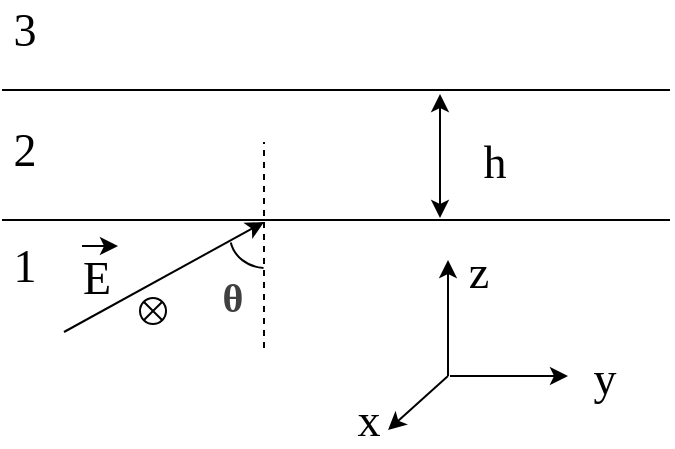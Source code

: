 <mxfile version="14.2.9" type="github">
  <diagram id="IpXtv5JcsFmNWFsp07GZ" name="Page-1">
    <mxGraphModel dx="716" dy="378" grid="0" gridSize="10" guides="1" tooltips="1" connect="1" arrows="1" fold="1" page="1" pageScale="1" pageWidth="827" pageHeight="1169" math="0" shadow="0">
      <root>
        <mxCell id="0" />
        <mxCell id="1" parent="0" />
        <mxCell id="ljF8R5CVYEsb0yx4XjRm-2" value="" style="endArrow=none;html=1;" edge="1" parent="1">
          <mxGeometry width="50" height="50" relative="1" as="geometry">
            <mxPoint x="166" y="260" as="sourcePoint" />
            <mxPoint x="500" y="260" as="targetPoint" />
          </mxGeometry>
        </mxCell>
        <mxCell id="ljF8R5CVYEsb0yx4XjRm-3" value="" style="endArrow=none;html=1;" edge="1" parent="1">
          <mxGeometry width="50" height="50" relative="1" as="geometry">
            <mxPoint x="166" y="325" as="sourcePoint" />
            <mxPoint x="500" y="325" as="targetPoint" />
          </mxGeometry>
        </mxCell>
        <mxCell id="ljF8R5CVYEsb0yx4XjRm-5" value="" style="endArrow=classic;html=1;" edge="1" parent="1">
          <mxGeometry width="50" height="50" relative="1" as="geometry">
            <mxPoint x="197" y="381" as="sourcePoint" />
            <mxPoint x="297" y="326" as="targetPoint" />
          </mxGeometry>
        </mxCell>
        <mxCell id="ljF8R5CVYEsb0yx4XjRm-6" value="" style="endArrow=none;dashed=1;html=1;" edge="1" parent="1">
          <mxGeometry width="50" height="50" relative="1" as="geometry">
            <mxPoint x="297" y="389" as="sourcePoint" />
            <mxPoint x="297" y="286" as="targetPoint" />
          </mxGeometry>
        </mxCell>
        <mxCell id="ljF8R5CVYEsb0yx4XjRm-7" value="" style="verticalLabelPosition=bottom;verticalAlign=top;html=1;shape=mxgraph.basic.arc;startAngle=0.511;endAngle=0.717;" vertex="1" parent="1">
          <mxGeometry x="280" y="317" width="36" height="32" as="geometry" />
        </mxCell>
        <mxCell id="ljF8R5CVYEsb0yx4XjRm-9" value="&lt;font face=&quot;Times New Roman&quot; style=&quot;font-size: 23px&quot;&gt;3&lt;/font&gt;" style="text;html=1;resizable=0;autosize=1;align=center;verticalAlign=middle;points=[];fillColor=none;strokeColor=none;rounded=0;" vertex="1" parent="1">
          <mxGeometry x="166" y="219" width="21" height="21" as="geometry" />
        </mxCell>
        <mxCell id="ljF8R5CVYEsb0yx4XjRm-10" value="&lt;font face=&quot;Times New Roman&quot; style=&quot;font-size: 23px&quot;&gt;2&lt;/font&gt;" style="text;html=1;resizable=0;autosize=1;align=center;verticalAlign=middle;points=[];fillColor=none;strokeColor=none;rounded=0;" vertex="1" parent="1">
          <mxGeometry x="166" y="279" width="21" height="21" as="geometry" />
        </mxCell>
        <mxCell id="ljF8R5CVYEsb0yx4XjRm-11" value="&lt;font face=&quot;Times New Roman&quot; style=&quot;font-size: 23px&quot;&gt;1&lt;/font&gt;" style="text;html=1;resizable=0;autosize=1;align=center;verticalAlign=middle;points=[];fillColor=none;strokeColor=none;rounded=0;" vertex="1" parent="1">
          <mxGeometry x="166" y="337" width="21" height="21" as="geometry" />
        </mxCell>
        <mxCell id="ljF8R5CVYEsb0yx4XjRm-13" value="&lt;font face=&quot;Times New Roman&quot; style=&quot;font-size: 23px&quot;&gt;E&lt;/font&gt;" style="text;html=1;resizable=0;autosize=1;align=center;verticalAlign=middle;points=[];fillColor=none;strokeColor=none;rounded=0;" vertex="1" parent="1">
          <mxGeometry x="201" y="343" width="24" height="21" as="geometry" />
        </mxCell>
        <mxCell id="ljF8R5CVYEsb0yx4XjRm-14" value="" style="endArrow=classic;html=1;" edge="1" parent="1">
          <mxGeometry width="50" height="50" relative="1" as="geometry">
            <mxPoint x="206" y="338" as="sourcePoint" />
            <mxPoint x="224" y="338" as="targetPoint" />
          </mxGeometry>
        </mxCell>
        <mxCell id="ljF8R5CVYEsb0yx4XjRm-16" value="" style="verticalLabelPosition=bottom;verticalAlign=top;html=1;shape=mxgraph.flowchart.or;" vertex="1" parent="1">
          <mxGeometry x="235" y="364" width="13" height="13" as="geometry" />
        </mxCell>
        <mxCell id="ljF8R5CVYEsb0yx4XjRm-18" value="&lt;h1 class=&quot;heading&quot; style=&quot;box-sizing: inherit ; margin: 2.5rem 0px 1.5rem ; line-height: 1.2 ; color: rgb(64 , 64 , 64) ; background-color: rgb(255 , 255 , 255)&quot;&gt;&lt;font face=&quot;Times New Roman&quot; style=&quot;font-size: 20px&quot;&gt;θ&lt;/font&gt;&lt;/h1&gt;" style="text;html=1;resizable=0;autosize=1;align=center;verticalAlign=middle;points=[];fillColor=none;strokeColor=none;rounded=0;" vertex="1" parent="1">
          <mxGeometry x="271" y="306" width="20" height="97" as="geometry" />
        </mxCell>
        <mxCell id="ljF8R5CVYEsb0yx4XjRm-20" value="" style="endArrow=classic;startArrow=classic;html=1;" edge="1" parent="1">
          <mxGeometry width="50" height="50" relative="1" as="geometry">
            <mxPoint x="385" y="324" as="sourcePoint" />
            <mxPoint x="385" y="262" as="targetPoint" />
          </mxGeometry>
        </mxCell>
        <mxCell id="ljF8R5CVYEsb0yx4XjRm-21" value="&lt;font face=&quot;Times New Roman&quot; style=&quot;font-size: 23px&quot;&gt;h&lt;/font&gt;" style="text;html=1;resizable=0;autosize=1;align=center;verticalAlign=middle;points=[];fillColor=none;strokeColor=none;rounded=0;" vertex="1" parent="1">
          <mxGeometry x="401" y="285" width="21" height="21" as="geometry" />
        </mxCell>
        <mxCell id="ljF8R5CVYEsb0yx4XjRm-22" value="" style="endArrow=classic;html=1;" edge="1" parent="1">
          <mxGeometry width="50" height="50" relative="1" as="geometry">
            <mxPoint x="389" y="403" as="sourcePoint" />
            <mxPoint x="389" y="345" as="targetPoint" />
          </mxGeometry>
        </mxCell>
        <mxCell id="ljF8R5CVYEsb0yx4XjRm-23" value="" style="endArrow=classic;html=1;" edge="1" parent="1">
          <mxGeometry width="50" height="50" relative="1" as="geometry">
            <mxPoint x="390" y="403" as="sourcePoint" />
            <mxPoint x="449" y="403" as="targetPoint" />
          </mxGeometry>
        </mxCell>
        <mxCell id="ljF8R5CVYEsb0yx4XjRm-24" value="" style="endArrow=classic;html=1;" edge="1" parent="1">
          <mxGeometry width="50" height="50" relative="1" as="geometry">
            <mxPoint x="389" y="403" as="sourcePoint" />
            <mxPoint x="359" y="430" as="targetPoint" />
          </mxGeometry>
        </mxCell>
        <mxCell id="ljF8R5CVYEsb0yx4XjRm-25" value="&lt;font face=&quot;Times New Roman&quot; style=&quot;font-size: 23px&quot;&gt;x&lt;/font&gt;" style="text;html=1;resizable=0;autosize=1;align=center;verticalAlign=middle;points=[];fillColor=none;strokeColor=none;rounded=0;" vertex="1" parent="1">
          <mxGeometry x="338" y="414" width="21" height="21" as="geometry" />
        </mxCell>
        <mxCell id="ljF8R5CVYEsb0yx4XjRm-26" value="&lt;font face=&quot;Times New Roman&quot; style=&quot;font-size: 23px&quot;&gt;y&lt;/font&gt;&lt;span style=&quot;color: rgba(0 , 0 , 0 , 0) ; font-family: monospace ; font-size: 0px&quot;&gt;%3CmxGraphModel%3E%3Croot%3E%3CmxCell%20id%3D%220%22%2F%3E%3CmxCell%20id%3D%221%22%20parent%3D%220%22%2F%3E%3CmxCell%20id%3D%222%22%20value%3D%22%26lt%3Bfont%20face%3D%26quot%3BTimes%20New%20Roman%26quot%3B%20style%3D%26quot%3Bfont-size%3A%2023px%26quot%3B%26gt%3Bx%26lt%3B%2Ffont%26gt%3B%22%20style%3D%22text%3Bhtml%3D1%3Bresizable%3D0%3Bautosize%3D1%3Balign%3Dcenter%3BverticalAlign%3Dmiddle%3Bpoints%3D%5B%5D%3BfillColor%3Dnone%3BstrokeColor%3Dnone%3Brounded%3D0%3B%22%20vertex%3D%221%22%20parent%3D%221%22%3E%3CmxGeometry%20x%3D%22338%22%20y%3D%22414%22%20width%3D%2221%22%20height%3D%2221%22%20as%3D%22geometry%22%2F%3E%3C%2FmxCell%3E%3C%2Froot%3E%3C%2FmxGraphModel%3E&lt;/span&gt;" style="text;html=1;resizable=0;autosize=1;align=center;verticalAlign=middle;points=[];fillColor=none;strokeColor=none;rounded=0;" vertex="1" parent="1">
          <mxGeometry x="456" y="391" width="21" height="26" as="geometry" />
        </mxCell>
        <mxCell id="ljF8R5CVYEsb0yx4XjRm-27" value="&lt;font face=&quot;Times New Roman&quot; style=&quot;font-size: 23px&quot;&gt;z&lt;/font&gt;" style="text;html=1;resizable=0;autosize=1;align=center;verticalAlign=middle;points=[];fillColor=none;strokeColor=none;rounded=0;" vertex="1" parent="1">
          <mxGeometry x="394" y="340" width="20" height="21" as="geometry" />
        </mxCell>
      </root>
    </mxGraphModel>
  </diagram>
</mxfile>
